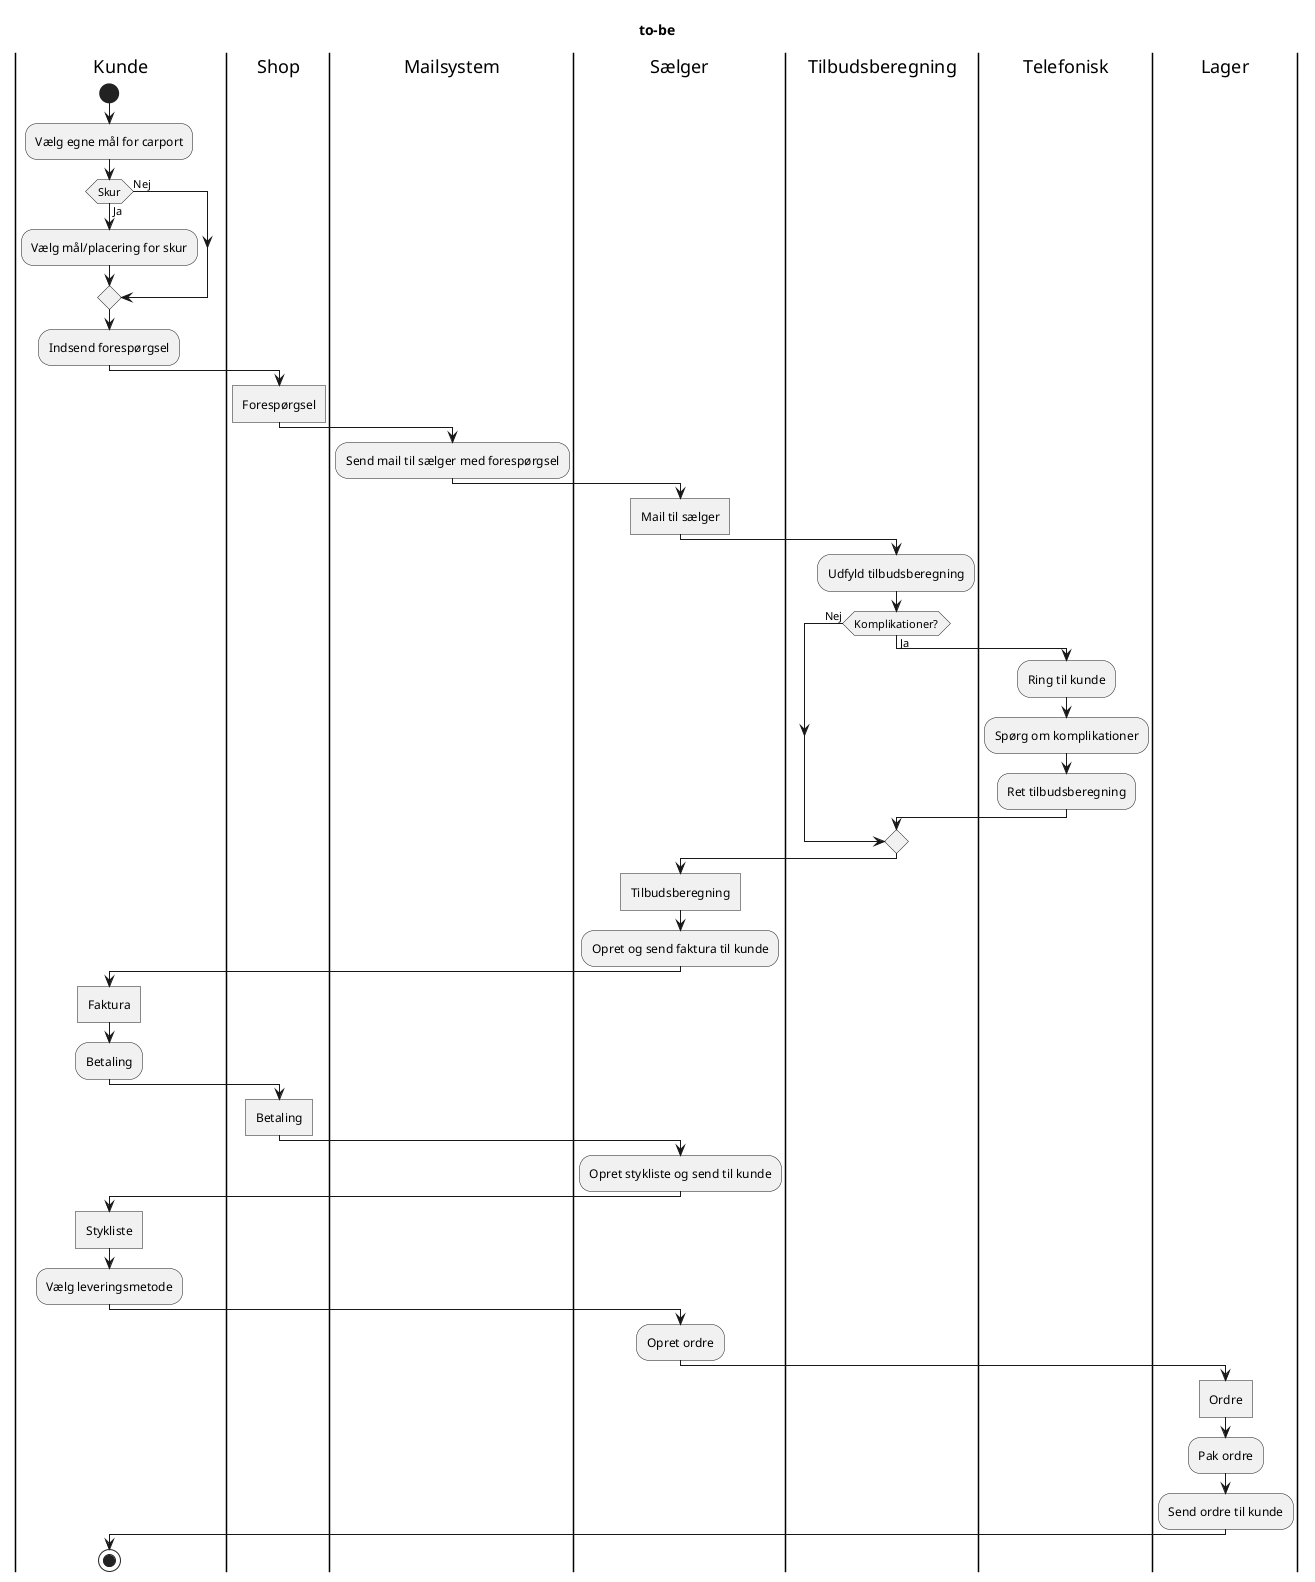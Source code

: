 @startuml
'https://plantuml.com/activity-diagram-beta

Title: to-be

|Kunde|
start
:Vælg egne mål for carport;
if(Skur) then (Ja)
:Vælg mål/placering for skur;
else (Nej)
endif
:Indsend forespørgsel;
|Shop|
:Forespørgsel]
|Mailsystem|
:Send mail til sælger med forespørgsel;
|Sælger|
:Mail til sælger]
|Tilbudsberegning|
:Udfyld tilbudsberegning;
if (Komplikationer?) is (Ja) then
|Telefonisk|
:Ring til kunde;
:Spørg om komplikationer;
:Ret tilbudsberegning;
else (Nej)
endif
|Sælger|
:Tilbudsberegning]
:Opret og send faktura til kunde;
|Kunde|
:Faktura]
:Betaling;
|Shop|
:Betaling]
|Sælger|
:Opret stykliste og send til kunde;

|Kunde|
:Stykliste]
:Vælg leveringsmetode;
|Sælger|
:Opret ordre;
|Lager|
:Ordre]
:Pak ordre;
:Send ordre til kunde;


|Kunde|
stop



@enduml
